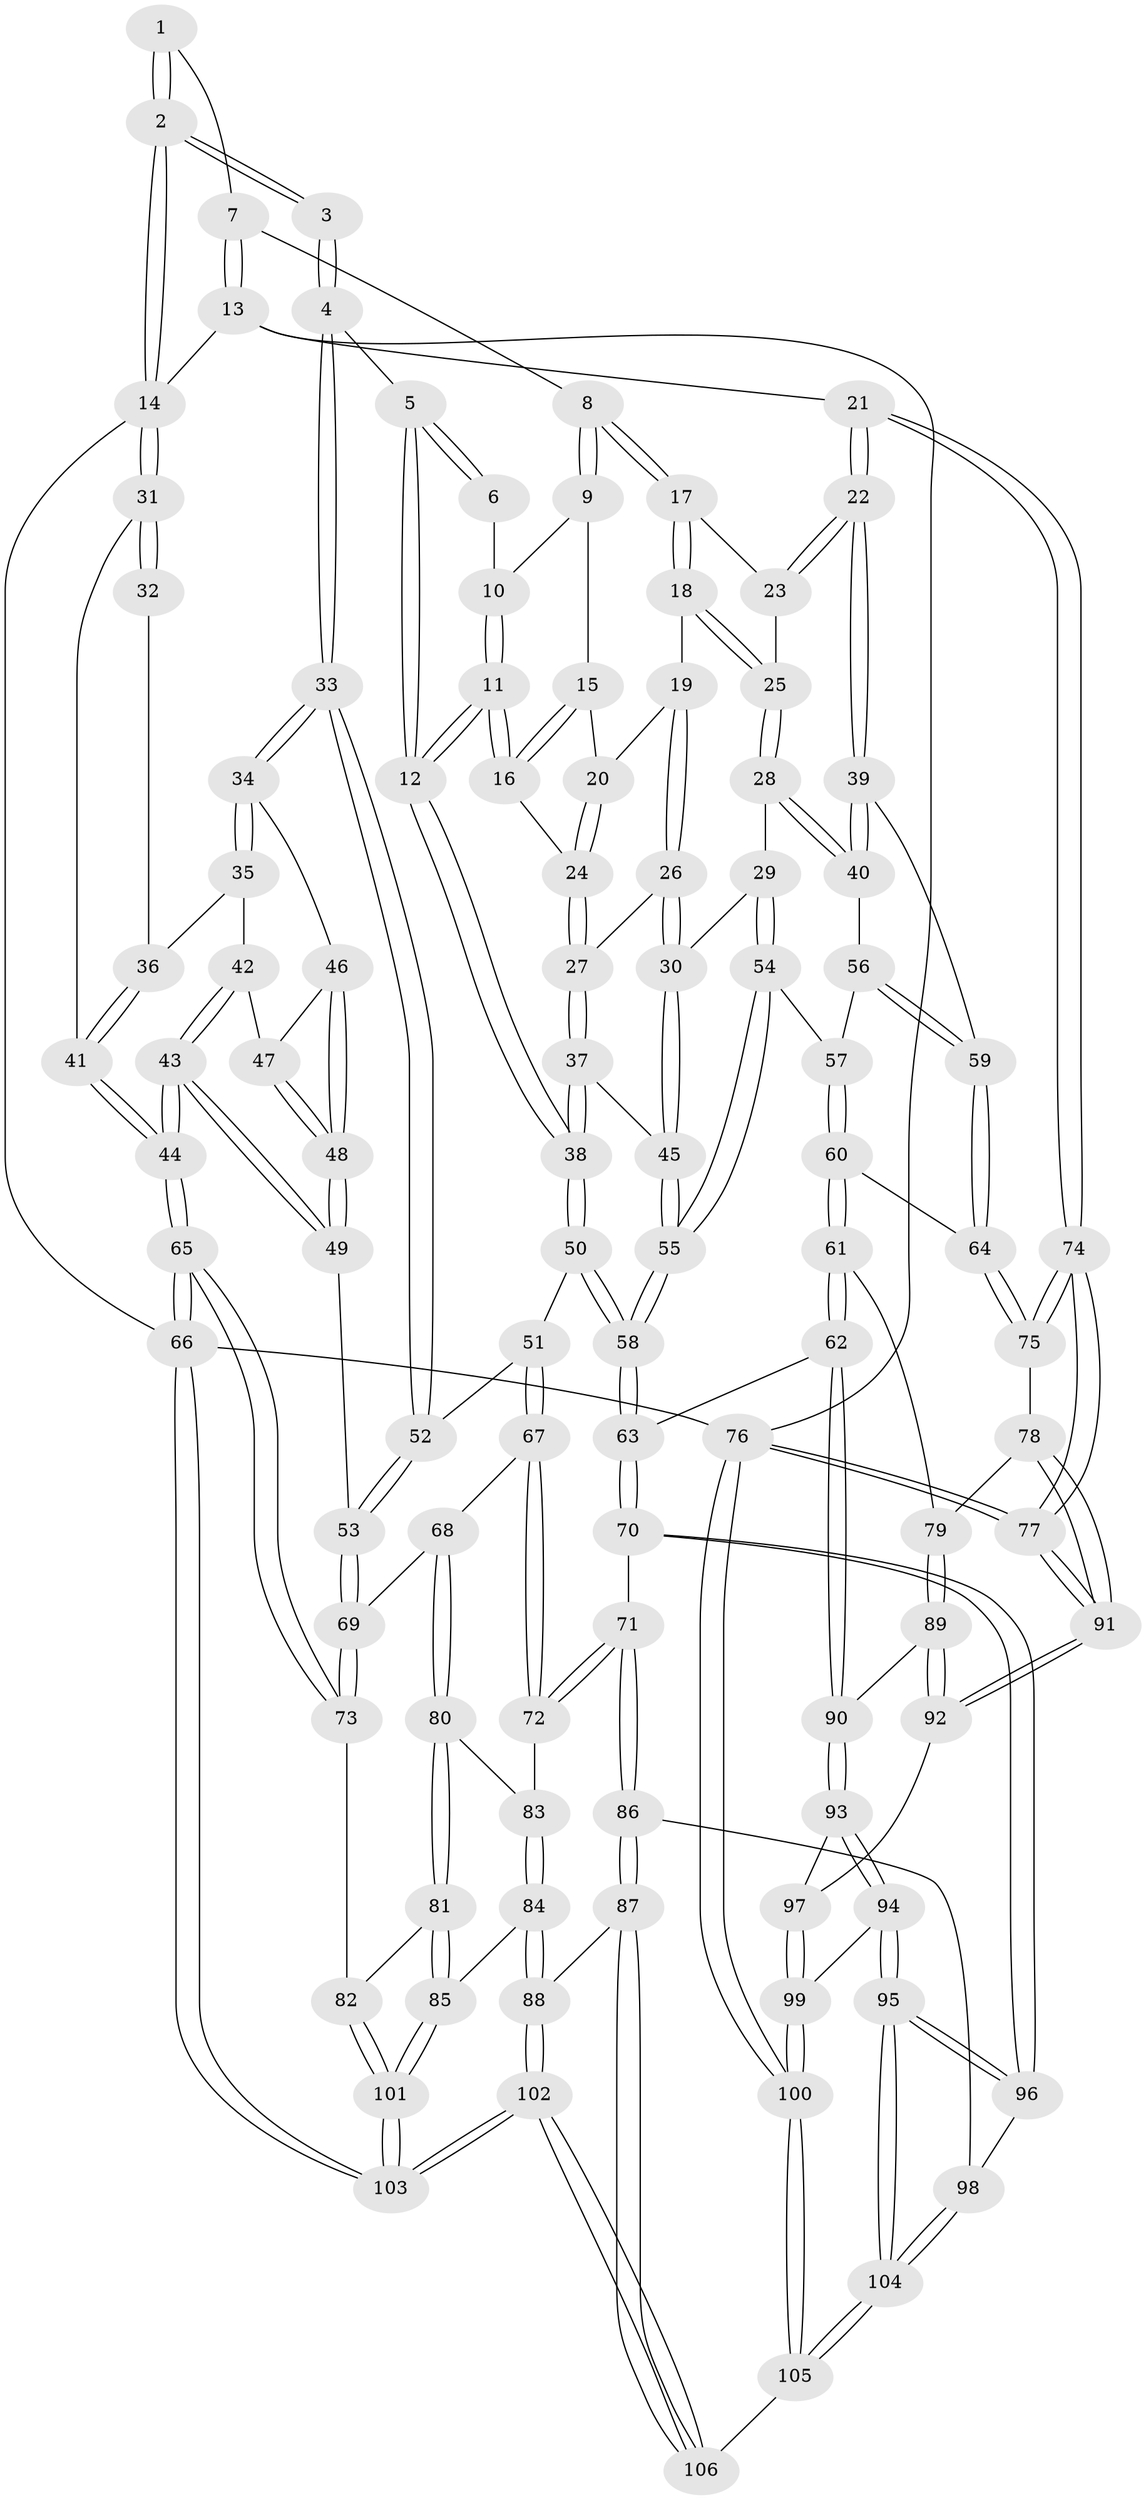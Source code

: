 // coarse degree distribution, {4: 0.2830188679245283, 2: 0.11320754716981132, 3: 0.5094339622641509, 5: 0.09433962264150944}
// Generated by graph-tools (version 1.1) at 2025/54/03/04/25 22:54:39]
// undirected, 106 vertices, 262 edges
graph export_dot {
  node [color=gray90,style=filled];
  1 [pos="+0.5328036898415057+0"];
  2 [pos="+0+0"];
  3 [pos="+0.21829220251841325+0.1240640585084369"];
  4 [pos="+0.27372476205725116+0.16824669126241396"];
  5 [pos="+0.39773637807657536+0.19170373811035984"];
  6 [pos="+0.5110328876352845+0"];
  7 [pos="+0.837003571891316+0"];
  8 [pos="+0.7779275685919251+0"];
  9 [pos="+0.5905738533807764+0.12063772555682539"];
  10 [pos="+0.5625715358774449+0.07550107089258526"];
  11 [pos="+0.4516330128127629+0.2054279799066323"];
  12 [pos="+0.4194954816640646+0.21278289450231216"];
  13 [pos="+1+0"];
  14 [pos="+0+0"];
  15 [pos="+0.5859491654488798+0.13128967035539557"];
  16 [pos="+0.501154267706104+0.19652814937662436"];
  17 [pos="+0.7670854235888381+0.1121566867600438"];
  18 [pos="+0.7427011314030676+0.15273360502109123"];
  19 [pos="+0.7217698906912355+0.17335210313843458"];
  20 [pos="+0.6387915767249616+0.16522958953019085"];
  21 [pos="+1+0.34015844332403466"];
  22 [pos="+1+0.3490364229095258"];
  23 [pos="+0.8563530299560959+0.20149948970222673"];
  24 [pos="+0.5791261730108667+0.21728853633309125"];
  25 [pos="+0.7990398246315482+0.28503552971158275"];
  26 [pos="+0.6741387478537969+0.26558340927291485"];
  27 [pos="+0.6442668124712067+0.2556720978456841"];
  28 [pos="+0.8018354260685205+0.3374540008607661"];
  29 [pos="+0.7072154392274973+0.3388946667465946"];
  30 [pos="+0.6831713829033957+0.3124427086393251"];
  31 [pos="+0+0"];
  32 [pos="+0.11164612330154008+0.2400502134438572"];
  33 [pos="+0.20615743719336507+0.3664256772365597"];
  34 [pos="+0.1427759703164057+0.3365744823154399"];
  35 [pos="+0.08515907971768381+0.27376489537358906"];
  36 [pos="+0.08477103358368701+0.272750011612714"];
  37 [pos="+0.4669262828451636+0.3403856095685291"];
  38 [pos="+0.4484553529750289+0.33307893024383595"];
  39 [pos="+1+0.38760732564045025"];
  40 [pos="+0.8255224583007852+0.3488270432512933"];
  41 [pos="+0+0.23008114014378708"];
  42 [pos="+0.06725346572289838+0.3390630845867996"];
  43 [pos="+0+0.4472397632429487"];
  44 [pos="+0+0.4425787951858043"];
  45 [pos="+0.5247881715619697+0.37022316979921616"];
  46 [pos="+0.13833117959393243+0.33854042341147683"];
  47 [pos="+0.07557484470511223+0.34631219083924075"];
  48 [pos="+0.08849466355447674+0.36919558249135037"];
  49 [pos="+0.06310592783444827+0.47564730649687653"];
  50 [pos="+0.3677128565707613+0.456787608949026"];
  51 [pos="+0.3035799398248326+0.4693314707672138"];
  52 [pos="+0.21719253603781238+0.4275877387351659"];
  53 [pos="+0.09999561079856521+0.48857302555328647"];
  54 [pos="+0.679747038785622+0.46322906196201624"];
  55 [pos="+0.6054529570858608+0.4846529814983037"];
  56 [pos="+0.7420354445255348+0.48868262720341415"];
  57 [pos="+0.7296798687296836+0.49229194757493044"];
  58 [pos="+0.5211262248757488+0.6498998463845117"];
  59 [pos="+0.9119045967349848+0.4883735762830129"];
  60 [pos="+0.7497862388338189+0.6318875580069914"];
  61 [pos="+0.7328478318037995+0.6538963882000942"];
  62 [pos="+0.6039942049824915+0.7245311752919544"];
  63 [pos="+0.525823477382585+0.6966435752684211"];
  64 [pos="+0.8740172433763712+0.5971508192816656"];
  65 [pos="+0+0.7586444314357048"];
  66 [pos="+0+1"];
  67 [pos="+0.26357920777105753+0.609005029449005"];
  68 [pos="+0.16108969677554794+0.6401979348285292"];
  69 [pos="+0.12777179096185418+0.6192339002142501"];
  70 [pos="+0.4983802963290805+0.715010715269671"];
  71 [pos="+0.45356443281413666+0.738921075253031"];
  72 [pos="+0.34867334268376865+0.6968861176372586"];
  73 [pos="+0+0.7622170403274611"];
  74 [pos="+1+0.7040068489153326"];
  75 [pos="+0.9346365934819723+0.6903714508971278"];
  76 [pos="+1+1"];
  77 [pos="+1+1"];
  78 [pos="+0.8744062255094082+0.7627041680423727"];
  79 [pos="+0.8655248038974768+0.7627054629813075"];
  80 [pos="+0.169963726420221+0.7099245289393312"];
  81 [pos="+0.06046483546437624+0.8252313287877114"];
  82 [pos="+0.0265665906311889+0.8295075996904564"];
  83 [pos="+0.2206306391982443+0.7515970119571809"];
  84 [pos="+0.23337067855236265+0.8748506309965718"];
  85 [pos="+0.21415939871594475+0.8784937681007209"];
  86 [pos="+0.3902813998737735+0.8538794481475005"];
  87 [pos="+0.3399537696872987+0.8926319484455792"];
  88 [pos="+0.2687361748230042+0.8868328418178251"];
  89 [pos="+0.7824332062963065+0.8146320149369898"];
  90 [pos="+0.615806658750588+0.7427935672254149"];
  91 [pos="+0.9703065762811441+0.9592862663457766"];
  92 [pos="+0.7941258676220614+0.8887150098659808"];
  93 [pos="+0.6406241695549761+0.8526175222090224"];
  94 [pos="+0.6418559950869717+0.9332031280427266"];
  95 [pos="+0.6052115074314711+1"];
  96 [pos="+0.5441648224768479+0.9376199809948123"];
  97 [pos="+0.7884161091093983+0.8921147941038554"];
  98 [pos="+0.4012126374274565+0.8651803659934482"];
  99 [pos="+0.7549439826415787+0.9313727723598948"];
  100 [pos="+0.8424435851897565+1"];
  101 [pos="+0.10304046217778584+1"];
  102 [pos="+0.10264042744725899+1"];
  103 [pos="+0.07006671277480243+1"];
  104 [pos="+0.5914200785441875+1"];
  105 [pos="+0.5977787079113178+1"];
  106 [pos="+0.37223393101584856+1"];
  1 -- 2;
  1 -- 2;
  1 -- 7;
  2 -- 3;
  2 -- 3;
  2 -- 14;
  2 -- 14;
  3 -- 4;
  3 -- 4;
  4 -- 5;
  4 -- 33;
  4 -- 33;
  5 -- 6;
  5 -- 6;
  5 -- 12;
  5 -- 12;
  6 -- 10;
  7 -- 8;
  7 -- 13;
  7 -- 13;
  8 -- 9;
  8 -- 9;
  8 -- 17;
  8 -- 17;
  9 -- 10;
  9 -- 15;
  10 -- 11;
  10 -- 11;
  11 -- 12;
  11 -- 12;
  11 -- 16;
  11 -- 16;
  12 -- 38;
  12 -- 38;
  13 -- 14;
  13 -- 21;
  13 -- 76;
  14 -- 31;
  14 -- 31;
  14 -- 66;
  15 -- 16;
  15 -- 16;
  15 -- 20;
  16 -- 24;
  17 -- 18;
  17 -- 18;
  17 -- 23;
  18 -- 19;
  18 -- 25;
  18 -- 25;
  19 -- 20;
  19 -- 26;
  19 -- 26;
  20 -- 24;
  20 -- 24;
  21 -- 22;
  21 -- 22;
  21 -- 74;
  21 -- 74;
  22 -- 23;
  22 -- 23;
  22 -- 39;
  22 -- 39;
  23 -- 25;
  24 -- 27;
  24 -- 27;
  25 -- 28;
  25 -- 28;
  26 -- 27;
  26 -- 30;
  26 -- 30;
  27 -- 37;
  27 -- 37;
  28 -- 29;
  28 -- 40;
  28 -- 40;
  29 -- 30;
  29 -- 54;
  29 -- 54;
  30 -- 45;
  30 -- 45;
  31 -- 32;
  31 -- 32;
  31 -- 41;
  32 -- 36;
  33 -- 34;
  33 -- 34;
  33 -- 52;
  33 -- 52;
  34 -- 35;
  34 -- 35;
  34 -- 46;
  35 -- 36;
  35 -- 42;
  36 -- 41;
  36 -- 41;
  37 -- 38;
  37 -- 38;
  37 -- 45;
  38 -- 50;
  38 -- 50;
  39 -- 40;
  39 -- 40;
  39 -- 59;
  40 -- 56;
  41 -- 44;
  41 -- 44;
  42 -- 43;
  42 -- 43;
  42 -- 47;
  43 -- 44;
  43 -- 44;
  43 -- 49;
  43 -- 49;
  44 -- 65;
  44 -- 65;
  45 -- 55;
  45 -- 55;
  46 -- 47;
  46 -- 48;
  46 -- 48;
  47 -- 48;
  47 -- 48;
  48 -- 49;
  48 -- 49;
  49 -- 53;
  50 -- 51;
  50 -- 58;
  50 -- 58;
  51 -- 52;
  51 -- 67;
  51 -- 67;
  52 -- 53;
  52 -- 53;
  53 -- 69;
  53 -- 69;
  54 -- 55;
  54 -- 55;
  54 -- 57;
  55 -- 58;
  55 -- 58;
  56 -- 57;
  56 -- 59;
  56 -- 59;
  57 -- 60;
  57 -- 60;
  58 -- 63;
  58 -- 63;
  59 -- 64;
  59 -- 64;
  60 -- 61;
  60 -- 61;
  60 -- 64;
  61 -- 62;
  61 -- 62;
  61 -- 79;
  62 -- 63;
  62 -- 90;
  62 -- 90;
  63 -- 70;
  63 -- 70;
  64 -- 75;
  64 -- 75;
  65 -- 66;
  65 -- 66;
  65 -- 73;
  65 -- 73;
  66 -- 103;
  66 -- 103;
  66 -- 76;
  67 -- 68;
  67 -- 72;
  67 -- 72;
  68 -- 69;
  68 -- 80;
  68 -- 80;
  69 -- 73;
  69 -- 73;
  70 -- 71;
  70 -- 96;
  70 -- 96;
  71 -- 72;
  71 -- 72;
  71 -- 86;
  71 -- 86;
  72 -- 83;
  73 -- 82;
  74 -- 75;
  74 -- 75;
  74 -- 77;
  74 -- 77;
  75 -- 78;
  76 -- 77;
  76 -- 77;
  76 -- 100;
  76 -- 100;
  77 -- 91;
  77 -- 91;
  78 -- 79;
  78 -- 91;
  78 -- 91;
  79 -- 89;
  79 -- 89;
  80 -- 81;
  80 -- 81;
  80 -- 83;
  81 -- 82;
  81 -- 85;
  81 -- 85;
  82 -- 101;
  82 -- 101;
  83 -- 84;
  83 -- 84;
  84 -- 85;
  84 -- 88;
  84 -- 88;
  85 -- 101;
  85 -- 101;
  86 -- 87;
  86 -- 87;
  86 -- 98;
  87 -- 88;
  87 -- 106;
  87 -- 106;
  88 -- 102;
  88 -- 102;
  89 -- 90;
  89 -- 92;
  89 -- 92;
  90 -- 93;
  90 -- 93;
  91 -- 92;
  91 -- 92;
  92 -- 97;
  93 -- 94;
  93 -- 94;
  93 -- 97;
  94 -- 95;
  94 -- 95;
  94 -- 99;
  95 -- 96;
  95 -- 96;
  95 -- 104;
  95 -- 104;
  96 -- 98;
  97 -- 99;
  97 -- 99;
  98 -- 104;
  98 -- 104;
  99 -- 100;
  99 -- 100;
  100 -- 105;
  100 -- 105;
  101 -- 103;
  101 -- 103;
  102 -- 103;
  102 -- 103;
  102 -- 106;
  102 -- 106;
  104 -- 105;
  104 -- 105;
  105 -- 106;
}
